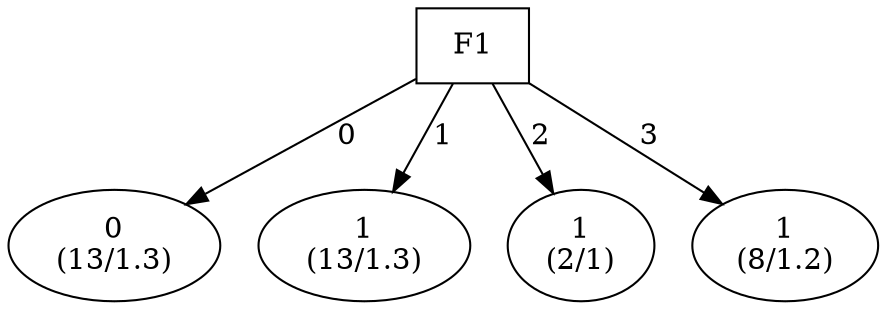 digraph YaDT {
n0 [ shape=box, label="F1\n"]
n0 -> n1 [label="0"]
n1 [ shape=ellipse, label="0\n(13/1.3)"]
n0 -> n2 [label="1"]
n2 [ shape=ellipse, label="1\n(13/1.3)"]
n0 -> n3 [label="2"]
n3 [ shape=ellipse, label="1\n(2/1)"]
n0 -> n4 [label="3"]
n4 [ shape=ellipse, label="1\n(8/1.2)"]
}
